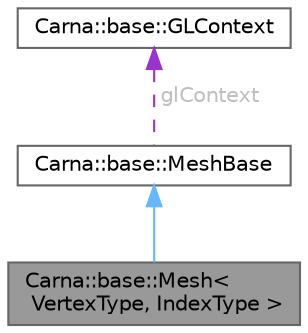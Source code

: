 digraph "Carna::base::Mesh&lt; VertexType, IndexType &gt;"
{
 // LATEX_PDF_SIZE
  bgcolor="transparent";
  edge [fontname=Helvetica,fontsize=10,labelfontname=Helvetica,labelfontsize=10];
  node [fontname=Helvetica,fontsize=10,shape=box,height=0.2,width=0.4];
  Node1 [id="Node000001",label="Carna::base::Mesh\<\l VertexType, IndexType \>",height=0.2,width=0.4,color="gray40", fillcolor="grey60", style="filled", fontcolor="black",tooltip="Implements MeshBase class for particular VertexType and IndexType."];
  Node2 -> Node1 [id="edge1_Node000001_Node000002",dir="back",color="steelblue1",style="solid",tooltip=" "];
  Node2 [id="Node000002",label="Carna::base::MeshBase",height=0.2,width=0.4,color="gray40", fillcolor="white", style="filled",URL="$classCarna_1_1base_1_1MeshBase.html",tooltip="Format-independent abstract Mesh base class. Each mesh consists of a VertexBuffer,..."];
  Node3 -> Node2 [id="edge2_Node000002_Node000003",dir="back",color="darkorchid3",style="dashed",tooltip=" ",label=" glContext",fontcolor="grey" ];
  Node3 [id="Node000003",label="Carna::base::GLContext",height=0.2,width=0.4,color="gray40", fillcolor="white", style="filled",URL="$classCarna_1_1base_1_1GLContext.html",tooltip="Wraps and represents an OpenGL context."];
}
